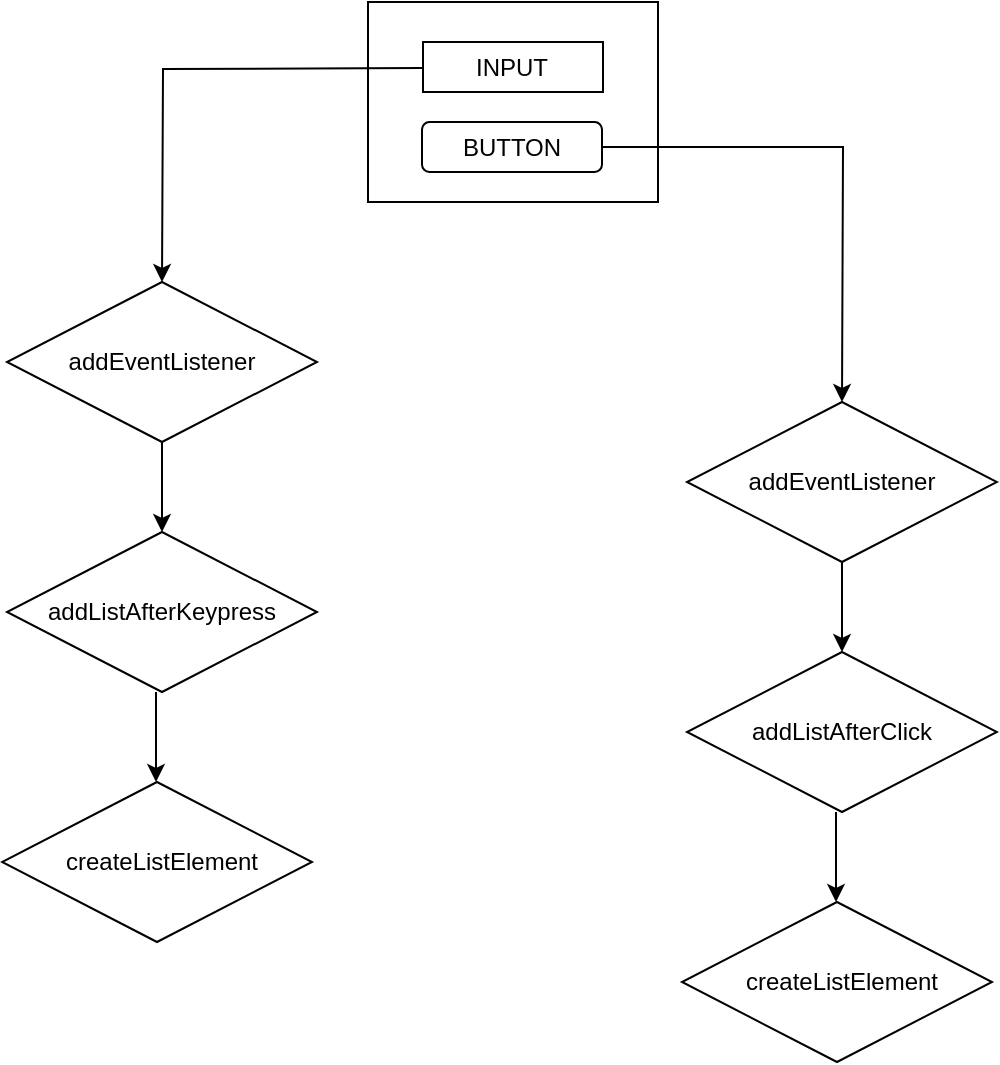 <mxfile version="20.2.7" type="github">
  <diagram id="fkI27BCx65XfH14AguSb" name="Page-1">
    <mxGraphModel dx="1231" dy="716" grid="1" gridSize="10" guides="1" tooltips="1" connect="1" arrows="1" fold="1" page="1" pageScale="1" pageWidth="850" pageHeight="1100" math="0" shadow="0">
      <root>
        <mxCell id="0" />
        <mxCell id="1" parent="0" />
        <mxCell id="9keD4x1VoJouxZTJr_dY-1" value="" style="rhombus;whiteSpace=wrap;html=1;" parent="1" vertex="1">
          <mxGeometry x="512.5" y="395" width="155" height="80" as="geometry" />
        </mxCell>
        <mxCell id="N9uXJ3iaXQ5TV3AETxnt-2" value="" style="endArrow=classic;html=1;rounded=0;" parent="1" edge="1">
          <mxGeometry width="50" height="50" relative="1" as="geometry">
            <mxPoint x="587" y="475" as="sourcePoint" />
            <mxPoint x="587" y="520" as="targetPoint" />
          </mxGeometry>
        </mxCell>
        <mxCell id="N9uXJ3iaXQ5TV3AETxnt-3" value="" style="rounded=0;whiteSpace=wrap;html=1;" parent="1" vertex="1">
          <mxGeometry x="353" y="70" width="145" height="100" as="geometry" />
        </mxCell>
        <mxCell id="N9uXJ3iaXQ5TV3AETxnt-10" style="edgeStyle=orthogonalEdgeStyle;rounded=0;orthogonalLoop=1;jettySize=auto;html=1;exitX=1;exitY=0.5;exitDx=0;exitDy=0;" parent="1" source="N9uXJ3iaXQ5TV3AETxnt-5" edge="1">
          <mxGeometry relative="1" as="geometry">
            <mxPoint x="590" y="270" as="targetPoint" />
          </mxGeometry>
        </mxCell>
        <mxCell id="N9uXJ3iaXQ5TV3AETxnt-5" value="" style="rounded=1;whiteSpace=wrap;html=1;" parent="1" vertex="1">
          <mxGeometry x="380" y="130" width="90" height="25" as="geometry" />
        </mxCell>
        <mxCell id="N9uXJ3iaXQ5TV3AETxnt-4" value="" style="rounded=0;whiteSpace=wrap;html=1;" parent="1" vertex="1">
          <mxGeometry x="380.5" y="90" width="90" height="25" as="geometry" />
        </mxCell>
        <mxCell id="N9uXJ3iaXQ5TV3AETxnt-11" style="edgeStyle=orthogonalEdgeStyle;rounded=0;orthogonalLoop=1;jettySize=auto;html=1;" parent="1" edge="1">
          <mxGeometry relative="1" as="geometry">
            <mxPoint x="250" y="210" as="targetPoint" />
            <mxPoint x="380" y="103" as="sourcePoint" />
          </mxGeometry>
        </mxCell>
        <mxCell id="N9uXJ3iaXQ5TV3AETxnt-1" value="INPUT" style="text;html=1;strokeColor=none;fillColor=none;align=center;verticalAlign=middle;whiteSpace=wrap;rounded=0;" parent="1" vertex="1">
          <mxGeometry x="400" y="92.5" width="50" height="20" as="geometry" />
        </mxCell>
        <mxCell id="N9uXJ3iaXQ5TV3AETxnt-8" value="BUTTON" style="text;html=1;strokeColor=none;fillColor=none;align=center;verticalAlign=middle;whiteSpace=wrap;rounded=0;" parent="1" vertex="1">
          <mxGeometry x="395" y="132.5" width="60" height="20" as="geometry" />
        </mxCell>
        <mxCell id="N1jkn0-qQf63eD2HtOuL-1" value="addListAfterClick&lt;br&gt;" style="text;html=1;strokeColor=none;fillColor=none;align=center;verticalAlign=middle;whiteSpace=wrap;rounded=0;" vertex="1" parent="1">
          <mxGeometry x="540" y="420" width="100" height="30" as="geometry" />
        </mxCell>
        <mxCell id="N1jkn0-qQf63eD2HtOuL-3" value="" style="rhombus;whiteSpace=wrap;html=1;" vertex="1" parent="1">
          <mxGeometry x="510" y="520" width="155" height="80" as="geometry" />
        </mxCell>
        <mxCell id="N1jkn0-qQf63eD2HtOuL-4" value="createListElement" style="text;html=1;strokeColor=none;fillColor=none;align=center;verticalAlign=middle;whiteSpace=wrap;rounded=0;" vertex="1" parent="1">
          <mxGeometry x="540" y="545" width="100" height="30" as="geometry" />
        </mxCell>
        <mxCell id="N1jkn0-qQf63eD2HtOuL-7" style="edgeStyle=orthogonalEdgeStyle;rounded=0;orthogonalLoop=1;jettySize=auto;html=1;exitX=0.5;exitY=1;exitDx=0;exitDy=0;entryX=0.5;entryY=0;entryDx=0;entryDy=0;" edge="1" parent="1" source="N1jkn0-qQf63eD2HtOuL-6" target="9keD4x1VoJouxZTJr_dY-1">
          <mxGeometry relative="1" as="geometry" />
        </mxCell>
        <mxCell id="N1jkn0-qQf63eD2HtOuL-6" value="" style="rhombus;whiteSpace=wrap;html=1;" vertex="1" parent="1">
          <mxGeometry x="512.5" y="270" width="155" height="80" as="geometry" />
        </mxCell>
        <mxCell id="N1jkn0-qQf63eD2HtOuL-5" value="addEventListener" style="text;html=1;strokeColor=none;fillColor=none;align=center;verticalAlign=middle;whiteSpace=wrap;rounded=0;" vertex="1" parent="1">
          <mxGeometry x="540" y="295" width="100" height="30" as="geometry" />
        </mxCell>
        <mxCell id="N1jkn0-qQf63eD2HtOuL-8" value="" style="rhombus;whiteSpace=wrap;html=1;" vertex="1" parent="1">
          <mxGeometry x="172.5" y="335" width="155" height="80" as="geometry" />
        </mxCell>
        <mxCell id="N1jkn0-qQf63eD2HtOuL-9" value="" style="endArrow=classic;html=1;rounded=0;" edge="1" parent="1">
          <mxGeometry width="50" height="50" relative="1" as="geometry">
            <mxPoint x="247" y="415" as="sourcePoint" />
            <mxPoint x="247" y="460" as="targetPoint" />
          </mxGeometry>
        </mxCell>
        <mxCell id="N1jkn0-qQf63eD2HtOuL-10" value="addListAfterKeypress" style="text;html=1;strokeColor=none;fillColor=none;align=center;verticalAlign=middle;whiteSpace=wrap;rounded=0;" vertex="1" parent="1">
          <mxGeometry x="200" y="360" width="100" height="30" as="geometry" />
        </mxCell>
        <mxCell id="N1jkn0-qQf63eD2HtOuL-11" value="" style="rhombus;whiteSpace=wrap;html=1;" vertex="1" parent="1">
          <mxGeometry x="170" y="460" width="155" height="80" as="geometry" />
        </mxCell>
        <mxCell id="N1jkn0-qQf63eD2HtOuL-12" value="createListElement" style="text;html=1;strokeColor=none;fillColor=none;align=center;verticalAlign=middle;whiteSpace=wrap;rounded=0;" vertex="1" parent="1">
          <mxGeometry x="200" y="485" width="100" height="30" as="geometry" />
        </mxCell>
        <mxCell id="N1jkn0-qQf63eD2HtOuL-13" style="edgeStyle=orthogonalEdgeStyle;rounded=0;orthogonalLoop=1;jettySize=auto;html=1;exitX=0.5;exitY=1;exitDx=0;exitDy=0;entryX=0.5;entryY=0;entryDx=0;entryDy=0;" edge="1" parent="1" source="N1jkn0-qQf63eD2HtOuL-14" target="N1jkn0-qQf63eD2HtOuL-8">
          <mxGeometry relative="1" as="geometry" />
        </mxCell>
        <mxCell id="N1jkn0-qQf63eD2HtOuL-14" value="" style="rhombus;whiteSpace=wrap;html=1;" vertex="1" parent="1">
          <mxGeometry x="172.5" y="210" width="155" height="80" as="geometry" />
        </mxCell>
        <mxCell id="N1jkn0-qQf63eD2HtOuL-15" value="addEventListener" style="text;html=1;strokeColor=none;fillColor=none;align=center;verticalAlign=middle;whiteSpace=wrap;rounded=0;" vertex="1" parent="1">
          <mxGeometry x="200" y="235" width="100" height="30" as="geometry" />
        </mxCell>
      </root>
    </mxGraphModel>
  </diagram>
</mxfile>
